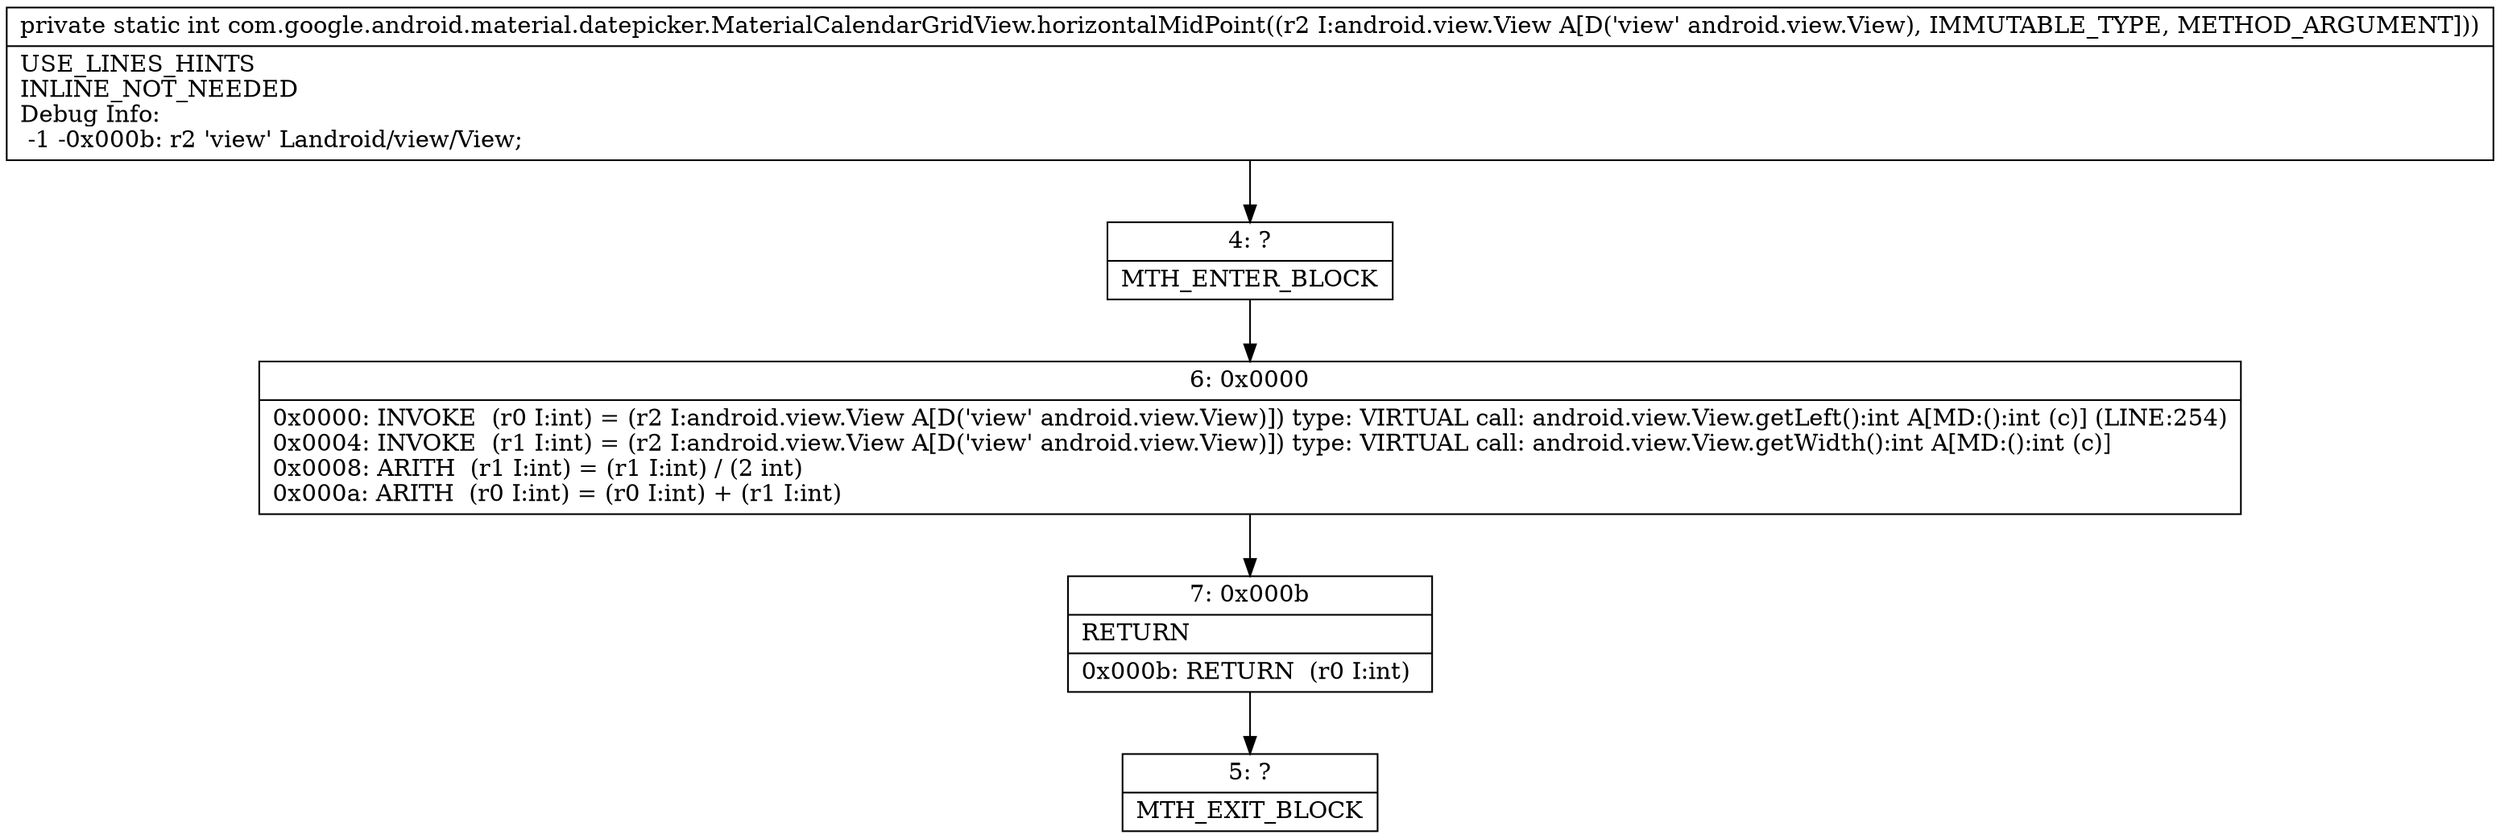 digraph "CFG forcom.google.android.material.datepicker.MaterialCalendarGridView.horizontalMidPoint(Landroid\/view\/View;)I" {
Node_4 [shape=record,label="{4\:\ ?|MTH_ENTER_BLOCK\l}"];
Node_6 [shape=record,label="{6\:\ 0x0000|0x0000: INVOKE  (r0 I:int) = (r2 I:android.view.View A[D('view' android.view.View)]) type: VIRTUAL call: android.view.View.getLeft():int A[MD:():int (c)] (LINE:254)\l0x0004: INVOKE  (r1 I:int) = (r2 I:android.view.View A[D('view' android.view.View)]) type: VIRTUAL call: android.view.View.getWidth():int A[MD:():int (c)]\l0x0008: ARITH  (r1 I:int) = (r1 I:int) \/ (2 int) \l0x000a: ARITH  (r0 I:int) = (r0 I:int) + (r1 I:int) \l}"];
Node_7 [shape=record,label="{7\:\ 0x000b|RETURN\l|0x000b: RETURN  (r0 I:int) \l}"];
Node_5 [shape=record,label="{5\:\ ?|MTH_EXIT_BLOCK\l}"];
MethodNode[shape=record,label="{private static int com.google.android.material.datepicker.MaterialCalendarGridView.horizontalMidPoint((r2 I:android.view.View A[D('view' android.view.View), IMMUTABLE_TYPE, METHOD_ARGUMENT]))  | USE_LINES_HINTS\lINLINE_NOT_NEEDED\lDebug Info:\l  \-1 \-0x000b: r2 'view' Landroid\/view\/View;\l}"];
MethodNode -> Node_4;Node_4 -> Node_6;
Node_6 -> Node_7;
Node_7 -> Node_5;
}

